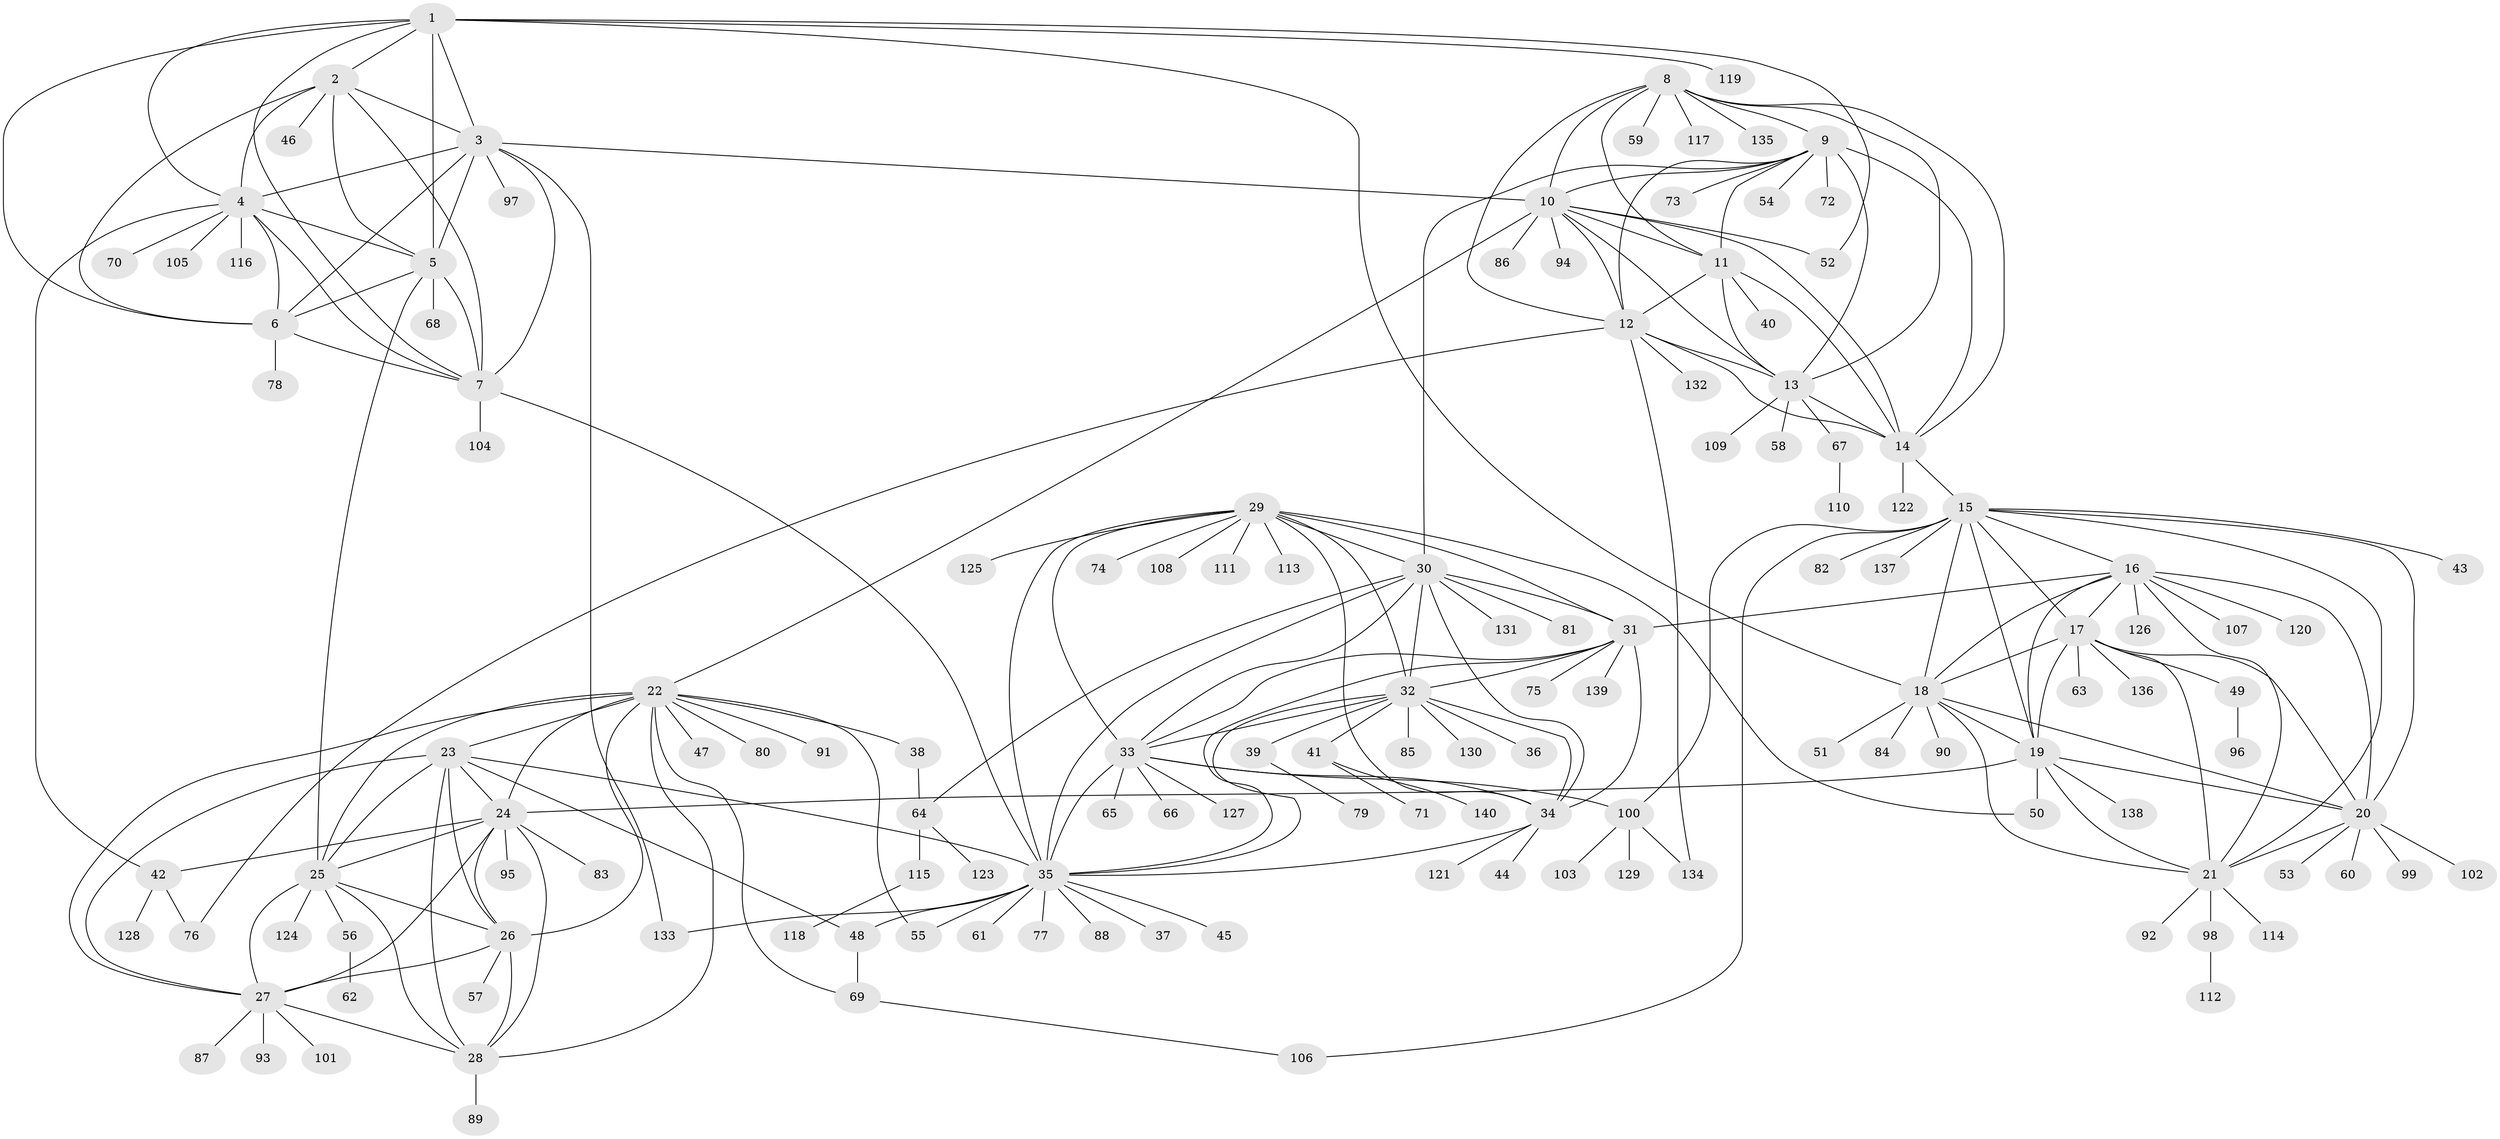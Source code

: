 // Generated by graph-tools (version 1.1) at 2025/15/03/09/25 04:15:44]
// undirected, 140 vertices, 232 edges
graph export_dot {
graph [start="1"]
  node [color=gray90,style=filled];
  1;
  2;
  3;
  4;
  5;
  6;
  7;
  8;
  9;
  10;
  11;
  12;
  13;
  14;
  15;
  16;
  17;
  18;
  19;
  20;
  21;
  22;
  23;
  24;
  25;
  26;
  27;
  28;
  29;
  30;
  31;
  32;
  33;
  34;
  35;
  36;
  37;
  38;
  39;
  40;
  41;
  42;
  43;
  44;
  45;
  46;
  47;
  48;
  49;
  50;
  51;
  52;
  53;
  54;
  55;
  56;
  57;
  58;
  59;
  60;
  61;
  62;
  63;
  64;
  65;
  66;
  67;
  68;
  69;
  70;
  71;
  72;
  73;
  74;
  75;
  76;
  77;
  78;
  79;
  80;
  81;
  82;
  83;
  84;
  85;
  86;
  87;
  88;
  89;
  90;
  91;
  92;
  93;
  94;
  95;
  96;
  97;
  98;
  99;
  100;
  101;
  102;
  103;
  104;
  105;
  106;
  107;
  108;
  109;
  110;
  111;
  112;
  113;
  114;
  115;
  116;
  117;
  118;
  119;
  120;
  121;
  122;
  123;
  124;
  125;
  126;
  127;
  128;
  129;
  130;
  131;
  132;
  133;
  134;
  135;
  136;
  137;
  138;
  139;
  140;
  1 -- 2;
  1 -- 3;
  1 -- 4;
  1 -- 5;
  1 -- 6;
  1 -- 7;
  1 -- 18;
  1 -- 52;
  1 -- 119;
  2 -- 3;
  2 -- 4;
  2 -- 5;
  2 -- 6;
  2 -- 7;
  2 -- 46;
  3 -- 4;
  3 -- 5;
  3 -- 6;
  3 -- 7;
  3 -- 10;
  3 -- 97;
  3 -- 133;
  4 -- 5;
  4 -- 6;
  4 -- 7;
  4 -- 42;
  4 -- 70;
  4 -- 105;
  4 -- 116;
  5 -- 6;
  5 -- 7;
  5 -- 25;
  5 -- 68;
  6 -- 7;
  6 -- 78;
  7 -- 35;
  7 -- 104;
  8 -- 9;
  8 -- 10;
  8 -- 11;
  8 -- 12;
  8 -- 13;
  8 -- 14;
  8 -- 59;
  8 -- 117;
  8 -- 135;
  9 -- 10;
  9 -- 11;
  9 -- 12;
  9 -- 13;
  9 -- 14;
  9 -- 30;
  9 -- 54;
  9 -- 72;
  9 -- 73;
  10 -- 11;
  10 -- 12;
  10 -- 13;
  10 -- 14;
  10 -- 22;
  10 -- 52;
  10 -- 86;
  10 -- 94;
  11 -- 12;
  11 -- 13;
  11 -- 14;
  11 -- 40;
  12 -- 13;
  12 -- 14;
  12 -- 76;
  12 -- 132;
  12 -- 134;
  13 -- 14;
  13 -- 58;
  13 -- 67;
  13 -- 109;
  14 -- 15;
  14 -- 122;
  15 -- 16;
  15 -- 17;
  15 -- 18;
  15 -- 19;
  15 -- 20;
  15 -- 21;
  15 -- 43;
  15 -- 82;
  15 -- 100;
  15 -- 106;
  15 -- 137;
  16 -- 17;
  16 -- 18;
  16 -- 19;
  16 -- 20;
  16 -- 21;
  16 -- 31;
  16 -- 107;
  16 -- 120;
  16 -- 126;
  17 -- 18;
  17 -- 19;
  17 -- 20;
  17 -- 21;
  17 -- 49;
  17 -- 63;
  17 -- 136;
  18 -- 19;
  18 -- 20;
  18 -- 21;
  18 -- 51;
  18 -- 84;
  18 -- 90;
  19 -- 20;
  19 -- 21;
  19 -- 24;
  19 -- 50;
  19 -- 138;
  20 -- 21;
  20 -- 53;
  20 -- 60;
  20 -- 99;
  20 -- 102;
  21 -- 92;
  21 -- 98;
  21 -- 114;
  22 -- 23;
  22 -- 24;
  22 -- 25;
  22 -- 26;
  22 -- 27;
  22 -- 28;
  22 -- 38;
  22 -- 47;
  22 -- 55;
  22 -- 69;
  22 -- 80;
  22 -- 91;
  23 -- 24;
  23 -- 25;
  23 -- 26;
  23 -- 27;
  23 -- 28;
  23 -- 35;
  23 -- 48;
  24 -- 25;
  24 -- 26;
  24 -- 27;
  24 -- 28;
  24 -- 42;
  24 -- 83;
  24 -- 95;
  25 -- 26;
  25 -- 27;
  25 -- 28;
  25 -- 56;
  25 -- 124;
  26 -- 27;
  26 -- 28;
  26 -- 57;
  27 -- 28;
  27 -- 87;
  27 -- 93;
  27 -- 101;
  28 -- 89;
  29 -- 30;
  29 -- 31;
  29 -- 32;
  29 -- 33;
  29 -- 34;
  29 -- 35;
  29 -- 50;
  29 -- 74;
  29 -- 108;
  29 -- 111;
  29 -- 113;
  29 -- 125;
  30 -- 31;
  30 -- 32;
  30 -- 33;
  30 -- 34;
  30 -- 35;
  30 -- 64;
  30 -- 81;
  30 -- 131;
  31 -- 32;
  31 -- 33;
  31 -- 34;
  31 -- 35;
  31 -- 75;
  31 -- 139;
  32 -- 33;
  32 -- 34;
  32 -- 35;
  32 -- 36;
  32 -- 39;
  32 -- 41;
  32 -- 85;
  32 -- 130;
  33 -- 34;
  33 -- 35;
  33 -- 65;
  33 -- 66;
  33 -- 100;
  33 -- 127;
  34 -- 35;
  34 -- 44;
  34 -- 121;
  35 -- 37;
  35 -- 45;
  35 -- 48;
  35 -- 55;
  35 -- 61;
  35 -- 77;
  35 -- 88;
  35 -- 133;
  38 -- 64;
  39 -- 79;
  41 -- 71;
  41 -- 140;
  42 -- 76;
  42 -- 128;
  48 -- 69;
  49 -- 96;
  56 -- 62;
  64 -- 115;
  64 -- 123;
  67 -- 110;
  69 -- 106;
  98 -- 112;
  100 -- 103;
  100 -- 129;
  100 -- 134;
  115 -- 118;
}
